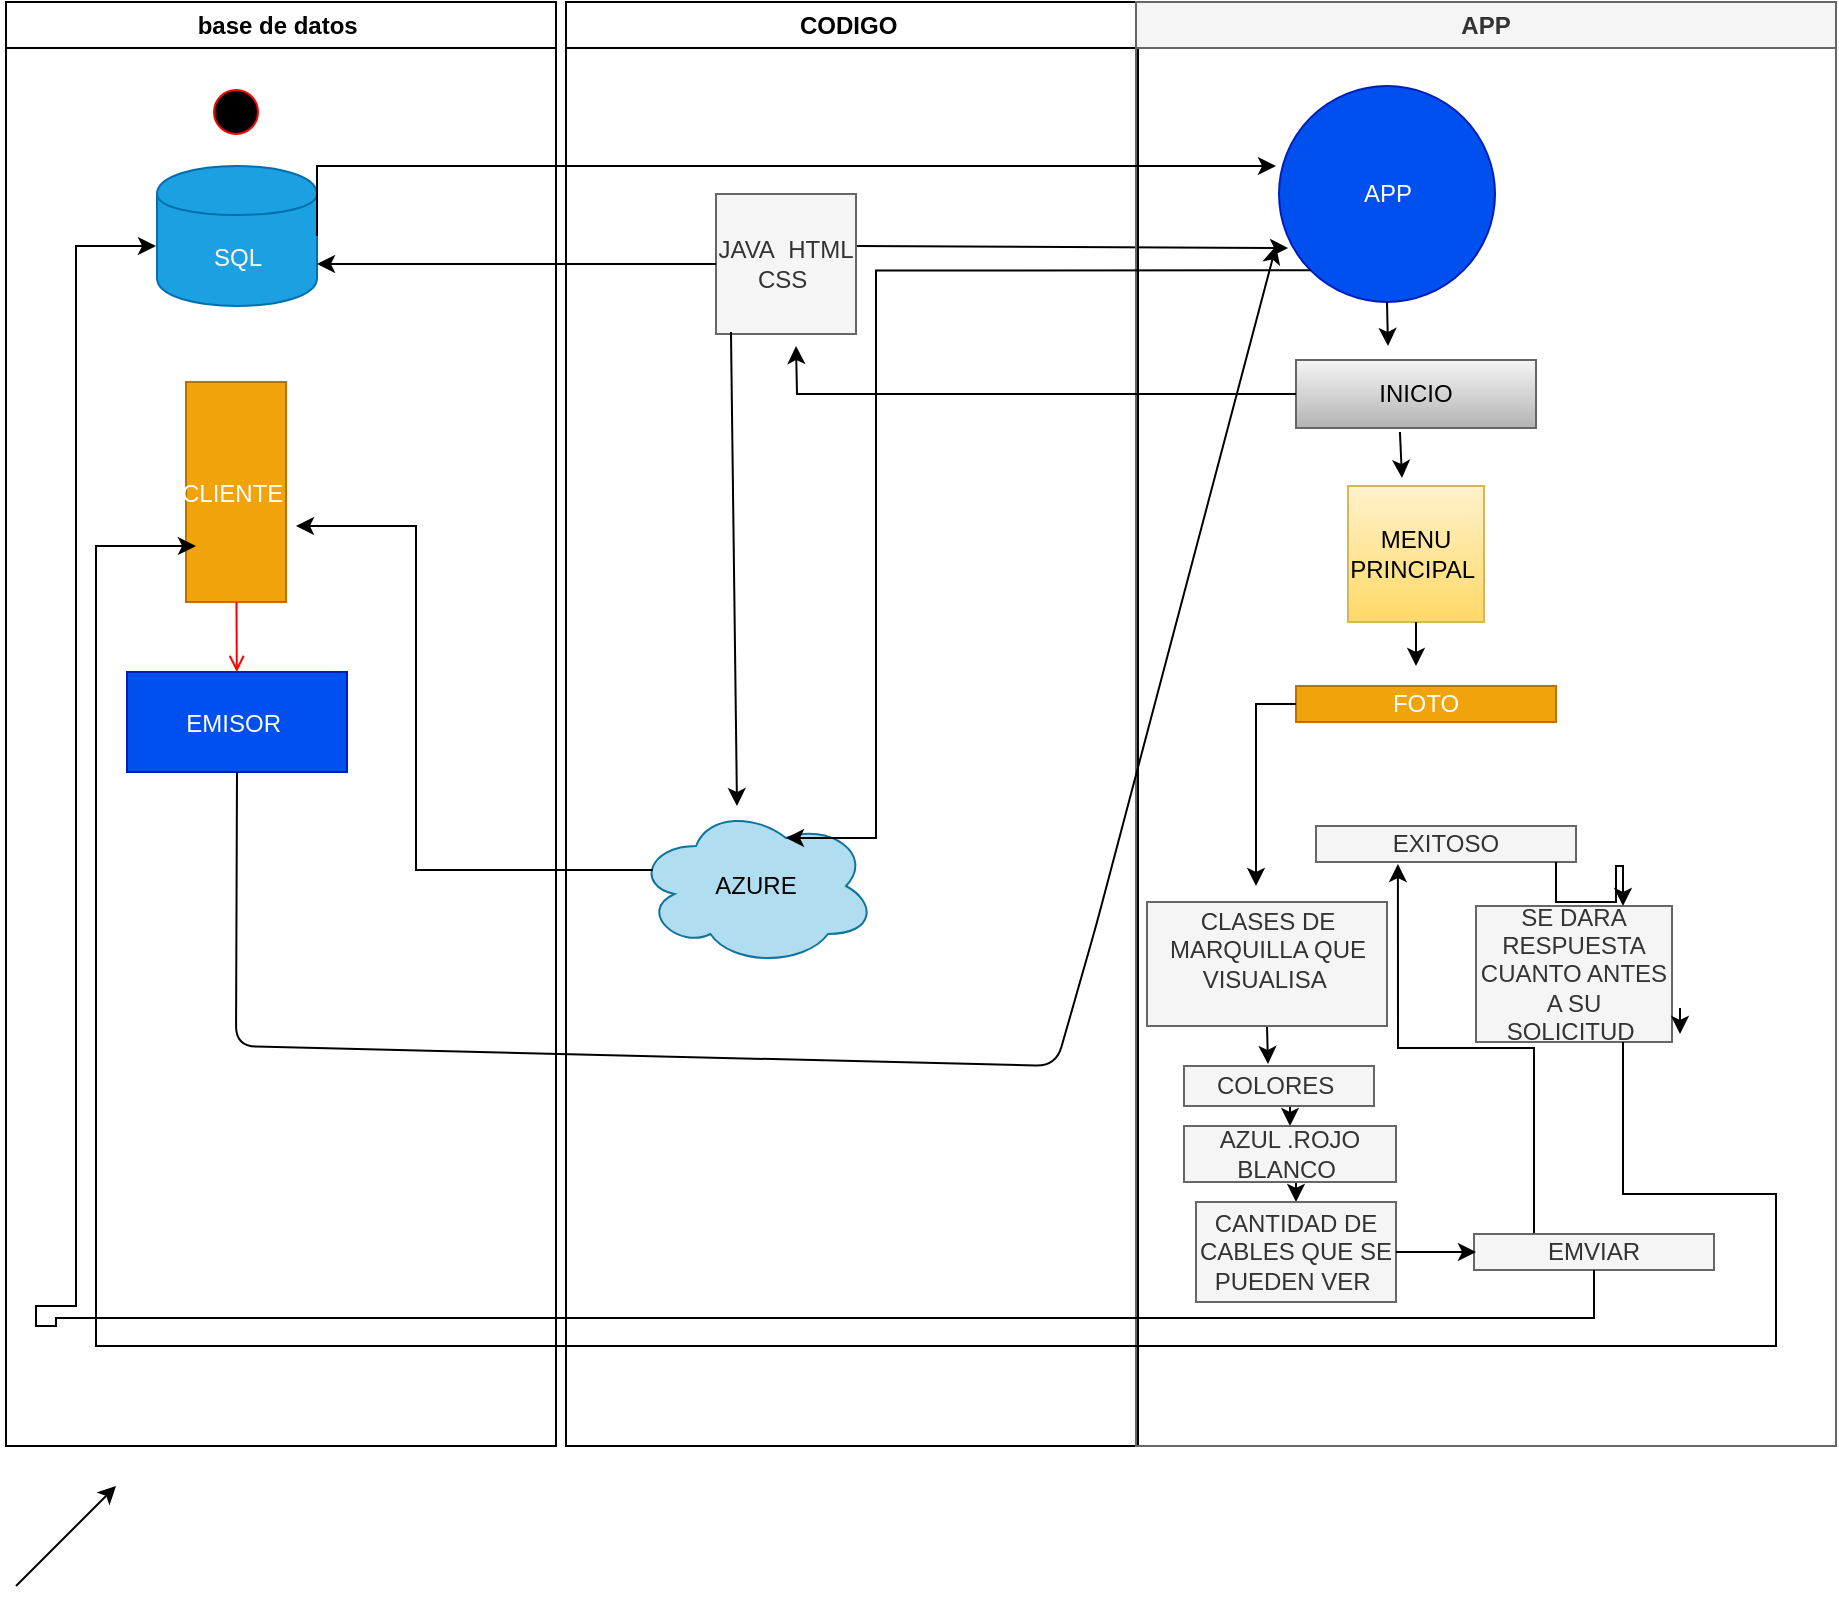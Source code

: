 <mxfile version="10.6.9" type="github"><diagram name="Page-1" id="e7e014a7-5840-1c2e-5031-d8a46d1fe8dd"><mxGraphModel dx="1394" dy="747" grid="1" gridSize="10" guides="1" tooltips="1" connect="1" arrows="1" fold="1" page="1" pageScale="1" pageWidth="1169" pageHeight="826" background="#ffffff" math="0" shadow="0"><root><mxCell id="0"/><mxCell id="1" parent="0"/><mxCell id="2" value="base de datos " style="swimlane;whiteSpace=wrap" parent="1" vertex="1"><mxGeometry x="165" y="128" width="275" height="722" as="geometry"/></mxCell><mxCell id="5" value="" style="ellipse;shape=startState;fillColor=#000000;strokeColor=#ff0000;" parent="2" vertex="1"><mxGeometry x="100" y="40" width="30" height="30" as="geometry"/></mxCell><mxCell id="8" value="CLIENTE " style="direction=south;fillColor=#f0a30a;strokeColor=#BD7000;fontColor=#ffffff;" parent="2" vertex="1"><mxGeometry x="90" y="190" width="50" height="110" as="geometry"/></mxCell><mxCell id="10" value="EMISOR " style="fillColor=#0050ef;strokeColor=#001DBC;fontColor=#ffffff;" parent="2" vertex="1"><mxGeometry x="60.5" y="335" width="110" height="50" as="geometry"/></mxCell><mxCell id="11" value="" style="endArrow=open;strokeColor=#FF0000;endFill=1;rounded=0" parent="2" source="8" target="10" edge="1"><mxGeometry relative="1" as="geometry"/></mxCell><mxCell id="waSBQscw7LF5uR_wwVYn-45" value="SQL" style="shape=cylinder;whiteSpace=wrap;html=1;boundedLbl=1;backgroundOutline=1;fillColor=#1ba1e2;strokeColor=#006EAF;fontColor=#ffffff;" vertex="1" parent="2"><mxGeometry x="75.5" y="82" width="80" height="70" as="geometry"/></mxCell><mxCell id="3" value="CODIGO " style="swimlane;whiteSpace=wrap;startSize=23;" parent="1" vertex="1"><mxGeometry x="445" y="128" width="286" height="722" as="geometry"/></mxCell><mxCell id="waSBQscw7LF5uR_wwVYn-59" value="AZURE" style="ellipse;shape=cloud;whiteSpace=wrap;html=1;fillColor=#b1ddf0;strokeColor=#10739e;" vertex="1" parent="3"><mxGeometry x="35" y="402" width="120" height="80" as="geometry"/></mxCell><mxCell id="waSBQscw7LF5uR_wwVYn-85" value="JAVA&amp;nbsp; HTML CSS&amp;nbsp;" style="whiteSpace=wrap;html=1;aspect=fixed;fillColor=#f5f5f5;strokeColor=#666666;fontColor=#333333;" vertex="1" parent="3"><mxGeometry x="75" y="96" width="70" height="70" as="geometry"/></mxCell><mxCell id="waSBQscw7LF5uR_wwVYn-89" value="" style="endArrow=classic;html=1;exitX=0.107;exitY=0.986;exitDx=0;exitDy=0;exitPerimeter=0;" edge="1" parent="3" source="waSBQscw7LF5uR_wwVYn-85"><mxGeometry width="50" height="50" relative="1" as="geometry"><mxPoint x="85.5" y="212" as="sourcePoint"/><mxPoint x="85.5" y="402" as="targetPoint"/></mxGeometry></mxCell><mxCell id="waSBQscw7LF5uR_wwVYn-91" value="" style="endArrow=classic;html=1;entryX=0.042;entryY=0.75;entryDx=0;entryDy=0;entryPerimeter=0;" edge="1" parent="3" target="waSBQscw7LF5uR_wwVYn-54"><mxGeometry width="50" height="50" relative="1" as="geometry"><mxPoint x="145.5" y="122" as="sourcePoint"/><mxPoint x="195.5" y="122" as="targetPoint"/></mxGeometry></mxCell><mxCell id="4" value="APP" style="swimlane;whiteSpace=wrap;fillColor=#f5f5f5;strokeColor=#666666;fontColor=#333333;" parent="1" vertex="1"><mxGeometry x="730" y="128" width="350" height="722" as="geometry"/></mxCell><mxCell id="waSBQscw7LF5uR_wwVYn-62" value="MENU PRINCIPAL&amp;nbsp;" style="whiteSpace=wrap;html=1;aspect=fixed;gradientColor=#ffd966;fillColor=#fff2cc;strokeColor=#d6b656;" vertex="1" parent="4"><mxGeometry x="106" y="242" width="68" height="68" as="geometry"/></mxCell><mxCell id="waSBQscw7LF5uR_wwVYn-54" value="APP" style="ellipse;whiteSpace=wrap;html=1;aspect=fixed;fillColor=#0050ef;strokeColor=#001DBC;fontColor=#ffffff;" vertex="1" parent="4"><mxGeometry x="71.5" y="42" width="108" height="108" as="geometry"/></mxCell><mxCell id="waSBQscw7LF5uR_wwVYn-63" value="INICIO" style="rounded=0;whiteSpace=wrap;html=1;gradientColor=#b3b3b3;fillColor=#f5f5f5;strokeColor=#666666;" vertex="1" parent="4"><mxGeometry x="80" y="179" width="120" height="34" as="geometry"/></mxCell><mxCell id="waSBQscw7LF5uR_wwVYn-65" value="FOTO" style="rounded=0;whiteSpace=wrap;html=1;fillColor=#f0a30a;strokeColor=#BD7000;fontColor=#ffffff;" vertex="1" parent="4"><mxGeometry x="80" y="342" width="130" height="18" as="geometry"/></mxCell><mxCell id="waSBQscw7LF5uR_wwVYn-126" style="edgeStyle=orthogonalEdgeStyle;rounded=0;orthogonalLoop=1;jettySize=auto;html=1;exitX=0.25;exitY=0;exitDx=0;exitDy=0;entryX=0.315;entryY=1.056;entryDx=0;entryDy=0;entryPerimeter=0;" edge="1" parent="4" source="waSBQscw7LF5uR_wwVYn-68" target="waSBQscw7LF5uR_wwVYn-81"><mxGeometry relative="1" as="geometry"/></mxCell><mxCell id="waSBQscw7LF5uR_wwVYn-68" value="EMVIAR" style="rounded=0;whiteSpace=wrap;html=1;fillColor=#f5f5f5;strokeColor=#666666;fontColor=#333333;" vertex="1" parent="4"><mxGeometry x="169" y="616" width="120" height="18" as="geometry"/></mxCell><mxCell id="waSBQscw7LF5uR_wwVYn-76" value="" style="endArrow=classic;html=1;exitX=0.5;exitY=1;exitDx=0;exitDy=0;" edge="1" parent="4" source="waSBQscw7LF5uR_wwVYn-62"><mxGeometry width="50" height="50" relative="1" as="geometry"><mxPoint x="130" y="352" as="sourcePoint"/><mxPoint x="140" y="332" as="targetPoint"/></mxGeometry></mxCell><mxCell id="waSBQscw7LF5uR_wwVYn-81" value="EXITOSO" style="rounded=0;whiteSpace=wrap;html=1;fillColor=#f5f5f5;strokeColor=#666666;fontColor=#333333;" vertex="1" parent="4"><mxGeometry x="90" y="412" width="130" height="18" as="geometry"/></mxCell><mxCell id="waSBQscw7LF5uR_wwVYn-93" value="" style="endArrow=classic;html=1;exitX=0.5;exitY=1;exitDx=0;exitDy=0;" edge="1" parent="4" source="waSBQscw7LF5uR_wwVYn-54"><mxGeometry width="50" height="50" relative="1" as="geometry"><mxPoint x="120" y="202" as="sourcePoint"/><mxPoint x="126" y="172" as="targetPoint"/></mxGeometry></mxCell><mxCell id="waSBQscw7LF5uR_wwVYn-96" value="" style="endArrow=classic;html=1;exitX=0.433;exitY=1.059;exitDx=0;exitDy=0;exitPerimeter=0;entryX=0.397;entryY=-0.059;entryDx=0;entryDy=0;entryPerimeter=0;" edge="1" parent="4" source="waSBQscw7LF5uR_wwVYn-63" target="waSBQscw7LF5uR_wwVYn-62"><mxGeometry width="50" height="50" relative="1" as="geometry"><mxPoint x="120" y="272" as="sourcePoint"/><mxPoint x="170" y="222" as="targetPoint"/></mxGeometry></mxCell><mxCell id="waSBQscw7LF5uR_wwVYn-111" style="edgeStyle=orthogonalEdgeStyle;rounded=0;orthogonalLoop=1;jettySize=auto;html=1;exitX=0.5;exitY=1;exitDx=0;exitDy=0;" edge="1" parent="4" source="waSBQscw7LF5uR_wwVYn-100"><mxGeometry relative="1" as="geometry"><mxPoint x="66" y="531" as="targetPoint"/></mxGeometry></mxCell><mxCell id="waSBQscw7LF5uR_wwVYn-100" value="CLASES DE MARQUILLA QUE VISUALISA&amp;nbsp;&lt;br&gt;&lt;br&gt;" style="rounded=0;whiteSpace=wrap;html=1;fillColor=#f5f5f5;strokeColor=#666666;fontColor=#333333;" vertex="1" parent="4"><mxGeometry x="5.5" y="450" width="120" height="62" as="geometry"/></mxCell><mxCell id="waSBQscw7LF5uR_wwVYn-101" value="SE DARA RESPUESTA CUANTO ANTES A SU SOLICITUD&amp;nbsp;" style="rounded=0;whiteSpace=wrap;html=1;fillColor=#f5f5f5;strokeColor=#666666;fontColor=#333333;" vertex="1" parent="4"><mxGeometry x="170" y="452" width="98" height="68" as="geometry"/></mxCell><mxCell id="waSBQscw7LF5uR_wwVYn-114" style="edgeStyle=orthogonalEdgeStyle;rounded=0;orthogonalLoop=1;jettySize=auto;html=1;exitX=0.5;exitY=1;exitDx=0;exitDy=0;entryX=0.5;entryY=0;entryDx=0;entryDy=0;" edge="1" parent="4" source="waSBQscw7LF5uR_wwVYn-103" target="waSBQscw7LF5uR_wwVYn-112"><mxGeometry relative="1" as="geometry"/></mxCell><mxCell id="waSBQscw7LF5uR_wwVYn-103" value="COLORES&amp;nbsp;" style="rounded=0;whiteSpace=wrap;html=1;fillColor=#f5f5f5;strokeColor=#666666;fontColor=#333333;" vertex="1" parent="4"><mxGeometry x="24" y="532" width="95" height="20" as="geometry"/></mxCell><mxCell id="waSBQscw7LF5uR_wwVYn-117" style="edgeStyle=orthogonalEdgeStyle;rounded=0;orthogonalLoop=1;jettySize=auto;html=1;exitX=0.5;exitY=1;exitDx=0;exitDy=0;entryX=0.5;entryY=0;entryDx=0;entryDy=0;" edge="1" parent="4" source="waSBQscw7LF5uR_wwVYn-112" target="waSBQscw7LF5uR_wwVYn-115"><mxGeometry relative="1" as="geometry"/></mxCell><mxCell id="waSBQscw7LF5uR_wwVYn-112" value="AZUL .ROJO BLANCO&amp;nbsp;" style="rounded=0;whiteSpace=wrap;html=1;fillColor=#f5f5f5;strokeColor=#666666;fontColor=#333333;" vertex="1" parent="4"><mxGeometry x="24" y="562" width="106" height="28" as="geometry"/></mxCell><mxCell id="waSBQscw7LF5uR_wwVYn-115" value="CANTIDAD DE CABLES QUE SE PUEDEN VER&amp;nbsp;" style="rounded=0;whiteSpace=wrap;html=1;fillColor=#f5f5f5;strokeColor=#666666;fontColor=#333333;" vertex="1" parent="4"><mxGeometry x="30" y="600" width="100" height="50" as="geometry"/></mxCell><mxCell id="waSBQscw7LF5uR_wwVYn-124" style="edgeStyle=orthogonalEdgeStyle;rounded=0;orthogonalLoop=1;jettySize=auto;html=1;entryX=0.75;entryY=0;entryDx=0;entryDy=0;" edge="1" parent="4" source="waSBQscw7LF5uR_wwVYn-81" target="waSBQscw7LF5uR_wwVYn-101"><mxGeometry relative="1" as="geometry"><mxPoint x="240" y="442" as="targetPoint"/><Array as="points"><mxPoint x="210" y="450"/><mxPoint x="240" y="450"/><mxPoint x="240" y="432"/><mxPoint x="244" y="432"/></Array></mxGeometry></mxCell><mxCell id="waSBQscw7LF5uR_wwVYn-125" style="edgeStyle=orthogonalEdgeStyle;rounded=0;orthogonalLoop=1;jettySize=auto;html=1;exitX=0.75;exitY=1;exitDx=0;exitDy=0;" edge="1" parent="4" source="waSBQscw7LF5uR_wwVYn-101"><mxGeometry relative="1" as="geometry"><mxPoint x="-470" y="272" as="targetPoint"/><Array as="points"><mxPoint x="244" y="596"/><mxPoint x="320" y="596"/><mxPoint x="320" y="672"/><mxPoint x="-520" y="672"/><mxPoint x="-520" y="272"/></Array></mxGeometry></mxCell><mxCell id="waSBQscw7LF5uR_wwVYn-127" style="edgeStyle=orthogonalEdgeStyle;rounded=0;orthogonalLoop=1;jettySize=auto;html=1;entryX=1.041;entryY=0.941;entryDx=0;entryDy=0;entryPerimeter=0;" edge="1" parent="4" target="waSBQscw7LF5uR_wwVYn-101"><mxGeometry relative="1" as="geometry"><mxPoint x="272" y="503" as="sourcePoint"/></mxGeometry></mxCell><mxCell id="waSBQscw7LF5uR_wwVYn-58" style="edgeStyle=orthogonalEdgeStyle;rounded=0;orthogonalLoop=1;jettySize=auto;html=1;exitX=1;exitY=0.5;exitDx=0;exitDy=0;" edge="1" parent="1" source="waSBQscw7LF5uR_wwVYn-45"><mxGeometry relative="1" as="geometry"><mxPoint x="800" y="210" as="targetPoint"/><Array as="points"><mxPoint x="320" y="210"/></Array></mxGeometry></mxCell><mxCell id="waSBQscw7LF5uR_wwVYn-73" value="" style="endArrow=classic;html=1;exitX=0.5;exitY=1;exitDx=0;exitDy=0;" edge="1" parent="1" source="10"><mxGeometry width="50" height="50" relative="1" as="geometry"><mxPoint x="260" y="550" as="sourcePoint"/><mxPoint x="800" y="250" as="targetPoint"/><Array as="points"><mxPoint x="280" y="650"/><mxPoint x="690" y="660"/><mxPoint x="710" y="590"/></Array></mxGeometry></mxCell><mxCell id="waSBQscw7LF5uR_wwVYn-110" style="edgeStyle=orthogonalEdgeStyle;rounded=0;orthogonalLoop=1;jettySize=auto;html=1;" edge="1" parent="1" source="waSBQscw7LF5uR_wwVYn-65"><mxGeometry relative="1" as="geometry"><mxPoint x="790" y="570" as="targetPoint"/></mxGeometry></mxCell><mxCell id="waSBQscw7LF5uR_wwVYn-118" style="edgeStyle=orthogonalEdgeStyle;rounded=0;orthogonalLoop=1;jettySize=auto;html=1;" edge="1" parent="1" source="waSBQscw7LF5uR_wwVYn-115"><mxGeometry relative="1" as="geometry"><mxPoint x="900" y="753" as="targetPoint"/></mxGeometry></mxCell><mxCell id="waSBQscw7LF5uR_wwVYn-120" style="edgeStyle=orthogonalEdgeStyle;rounded=0;orthogonalLoop=1;jettySize=auto;html=1;exitX=0.5;exitY=1;exitDx=0;exitDy=0;" edge="1" parent="1" source="waSBQscw7LF5uR_wwVYn-68"><mxGeometry relative="1" as="geometry"><mxPoint x="240" y="250" as="targetPoint"/><Array as="points"><mxPoint x="959" y="786"/><mxPoint x="190" y="786"/><mxPoint x="190" y="790"/><mxPoint x="180" y="790"/><mxPoint x="180" y="780"/><mxPoint x="200" y="780"/></Array></mxGeometry></mxCell><mxCell id="waSBQscw7LF5uR_wwVYn-121" style="edgeStyle=orthogonalEdgeStyle;rounded=0;orthogonalLoop=1;jettySize=auto;html=1;exitX=0;exitY=0.5;exitDx=0;exitDy=0;" edge="1" parent="1" source="waSBQscw7LF5uR_wwVYn-63"><mxGeometry relative="1" as="geometry"><mxPoint x="560" y="300" as="targetPoint"/></mxGeometry></mxCell><mxCell id="waSBQscw7LF5uR_wwVYn-123" style="edgeStyle=orthogonalEdgeStyle;rounded=0;orthogonalLoop=1;jettySize=auto;html=1;exitX=0;exitY=0.5;exitDx=0;exitDy=0;entryX=1;entryY=0.7;entryDx=0;entryDy=0;" edge="1" parent="1" source="waSBQscw7LF5uR_wwVYn-85" target="waSBQscw7LF5uR_wwVYn-45"><mxGeometry relative="1" as="geometry"/></mxCell><mxCell id="waSBQscw7LF5uR_wwVYn-128" value="" style="endArrow=classic;html=1;" edge="1" parent="1"><mxGeometry width="50" height="50" relative="1" as="geometry"><mxPoint x="170" y="920" as="sourcePoint"/><mxPoint x="220" y="870" as="targetPoint"/></mxGeometry></mxCell><mxCell id="waSBQscw7LF5uR_wwVYn-129" style="edgeStyle=orthogonalEdgeStyle;rounded=0;orthogonalLoop=1;jettySize=auto;html=1;exitX=0;exitY=1;exitDx=0;exitDy=0;entryX=0.625;entryY=0.2;entryDx=0;entryDy=0;entryPerimeter=0;" edge="1" parent="1" source="waSBQscw7LF5uR_wwVYn-54" target="waSBQscw7LF5uR_wwVYn-59"><mxGeometry relative="1" as="geometry"><Array as="points"><mxPoint x="600" y="262"/><mxPoint x="600" y="546"/></Array></mxGeometry></mxCell><mxCell id="waSBQscw7LF5uR_wwVYn-130" style="edgeStyle=orthogonalEdgeStyle;rounded=0;orthogonalLoop=1;jettySize=auto;html=1;exitX=0.07;exitY=0.4;exitDx=0;exitDy=0;exitPerimeter=0;" edge="1" parent="1" source="waSBQscw7LF5uR_wwVYn-59"><mxGeometry relative="1" as="geometry"><mxPoint x="310" y="390" as="targetPoint"/><Array as="points"><mxPoint x="370" y="562"/><mxPoint x="370" y="390"/></Array></mxGeometry></mxCell></root></mxGraphModel></diagram></mxfile>